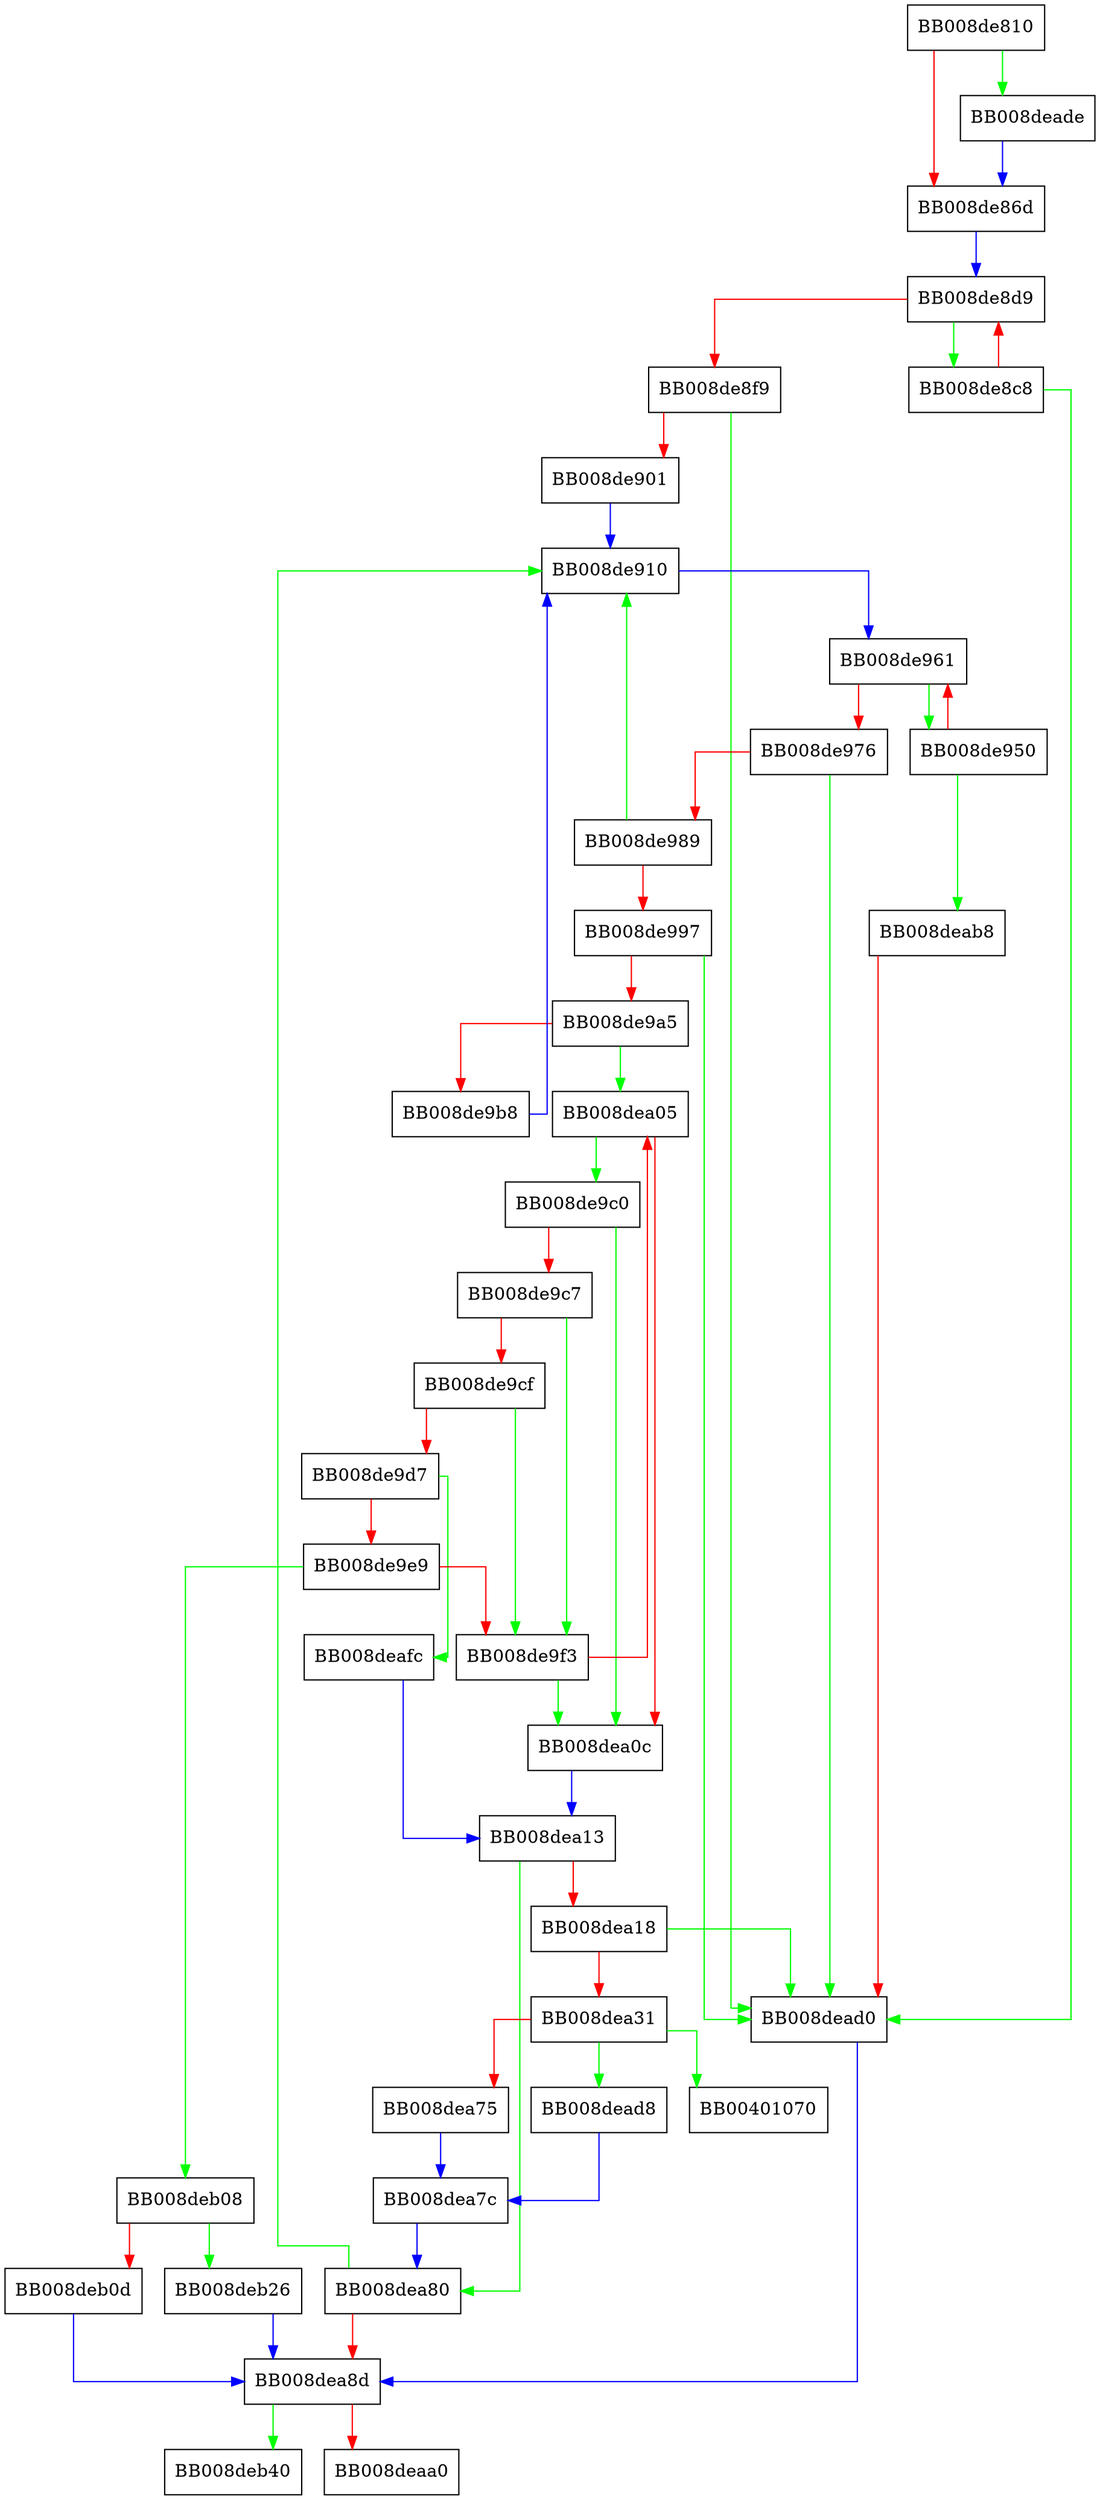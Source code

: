 digraph __netlink_request {
  node [shape="box"];
  graph [splines=ortho];
  BB008de810 -> BB008deade [color="green"];
  BB008de810 -> BB008de86d [color="red"];
  BB008de86d -> BB008de8d9 [color="blue"];
  BB008de8c8 -> BB008dead0 [color="green"];
  BB008de8c8 -> BB008de8d9 [color="red"];
  BB008de8d9 -> BB008de8c8 [color="green"];
  BB008de8d9 -> BB008de8f9 [color="red"];
  BB008de8f9 -> BB008dead0 [color="green"];
  BB008de8f9 -> BB008de901 [color="red"];
  BB008de901 -> BB008de910 [color="blue"];
  BB008de910 -> BB008de961 [color="blue"];
  BB008de950 -> BB008deab8 [color="green"];
  BB008de950 -> BB008de961 [color="red"];
  BB008de961 -> BB008de950 [color="green"];
  BB008de961 -> BB008de976 [color="red"];
  BB008de976 -> BB008dead0 [color="green"];
  BB008de976 -> BB008de989 [color="red"];
  BB008de989 -> BB008de910 [color="green"];
  BB008de989 -> BB008de997 [color="red"];
  BB008de997 -> BB008dead0 [color="green"];
  BB008de997 -> BB008de9a5 [color="red"];
  BB008de9a5 -> BB008dea05 [color="green"];
  BB008de9a5 -> BB008de9b8 [color="red"];
  BB008de9b8 -> BB008de910 [color="blue"];
  BB008de9c0 -> BB008dea0c [color="green"];
  BB008de9c0 -> BB008de9c7 [color="red"];
  BB008de9c7 -> BB008de9f3 [color="green"];
  BB008de9c7 -> BB008de9cf [color="red"];
  BB008de9cf -> BB008de9f3 [color="green"];
  BB008de9cf -> BB008de9d7 [color="red"];
  BB008de9d7 -> BB008deafc [color="green"];
  BB008de9d7 -> BB008de9e9 [color="red"];
  BB008de9e9 -> BB008deb08 [color="green"];
  BB008de9e9 -> BB008de9f3 [color="red"];
  BB008de9f3 -> BB008dea0c [color="green"];
  BB008de9f3 -> BB008dea05 [color="red"];
  BB008dea05 -> BB008de9c0 [color="green"];
  BB008dea05 -> BB008dea0c [color="red"];
  BB008dea0c -> BB008dea13 [color="blue"];
  BB008dea13 -> BB008dea80 [color="green"];
  BB008dea13 -> BB008dea18 [color="red"];
  BB008dea18 -> BB008dead0 [color="green"];
  BB008dea18 -> BB008dea31 [color="red"];
  BB008dea31 -> BB00401070 [color="green"];
  BB008dea31 -> BB008dead8 [color="green"];
  BB008dea31 -> BB008dea75 [color="red"];
  BB008dea75 -> BB008dea7c [color="blue"];
  BB008dea7c -> BB008dea80 [color="blue"];
  BB008dea80 -> BB008de910 [color="green"];
  BB008dea80 -> BB008dea8d [color="red"];
  BB008dea8d -> BB008deb40 [color="green"];
  BB008dea8d -> BB008deaa0 [color="red"];
  BB008deab8 -> BB008dead0 [color="red"];
  BB008dead0 -> BB008dea8d [color="blue"];
  BB008dead8 -> BB008dea7c [color="blue"];
  BB008deade -> BB008de86d [color="blue"];
  BB008deafc -> BB008dea13 [color="blue"];
  BB008deb08 -> BB008deb26 [color="green"];
  BB008deb08 -> BB008deb0d [color="red"];
  BB008deb0d -> BB008dea8d [color="blue"];
  BB008deb26 -> BB008dea8d [color="blue"];
}